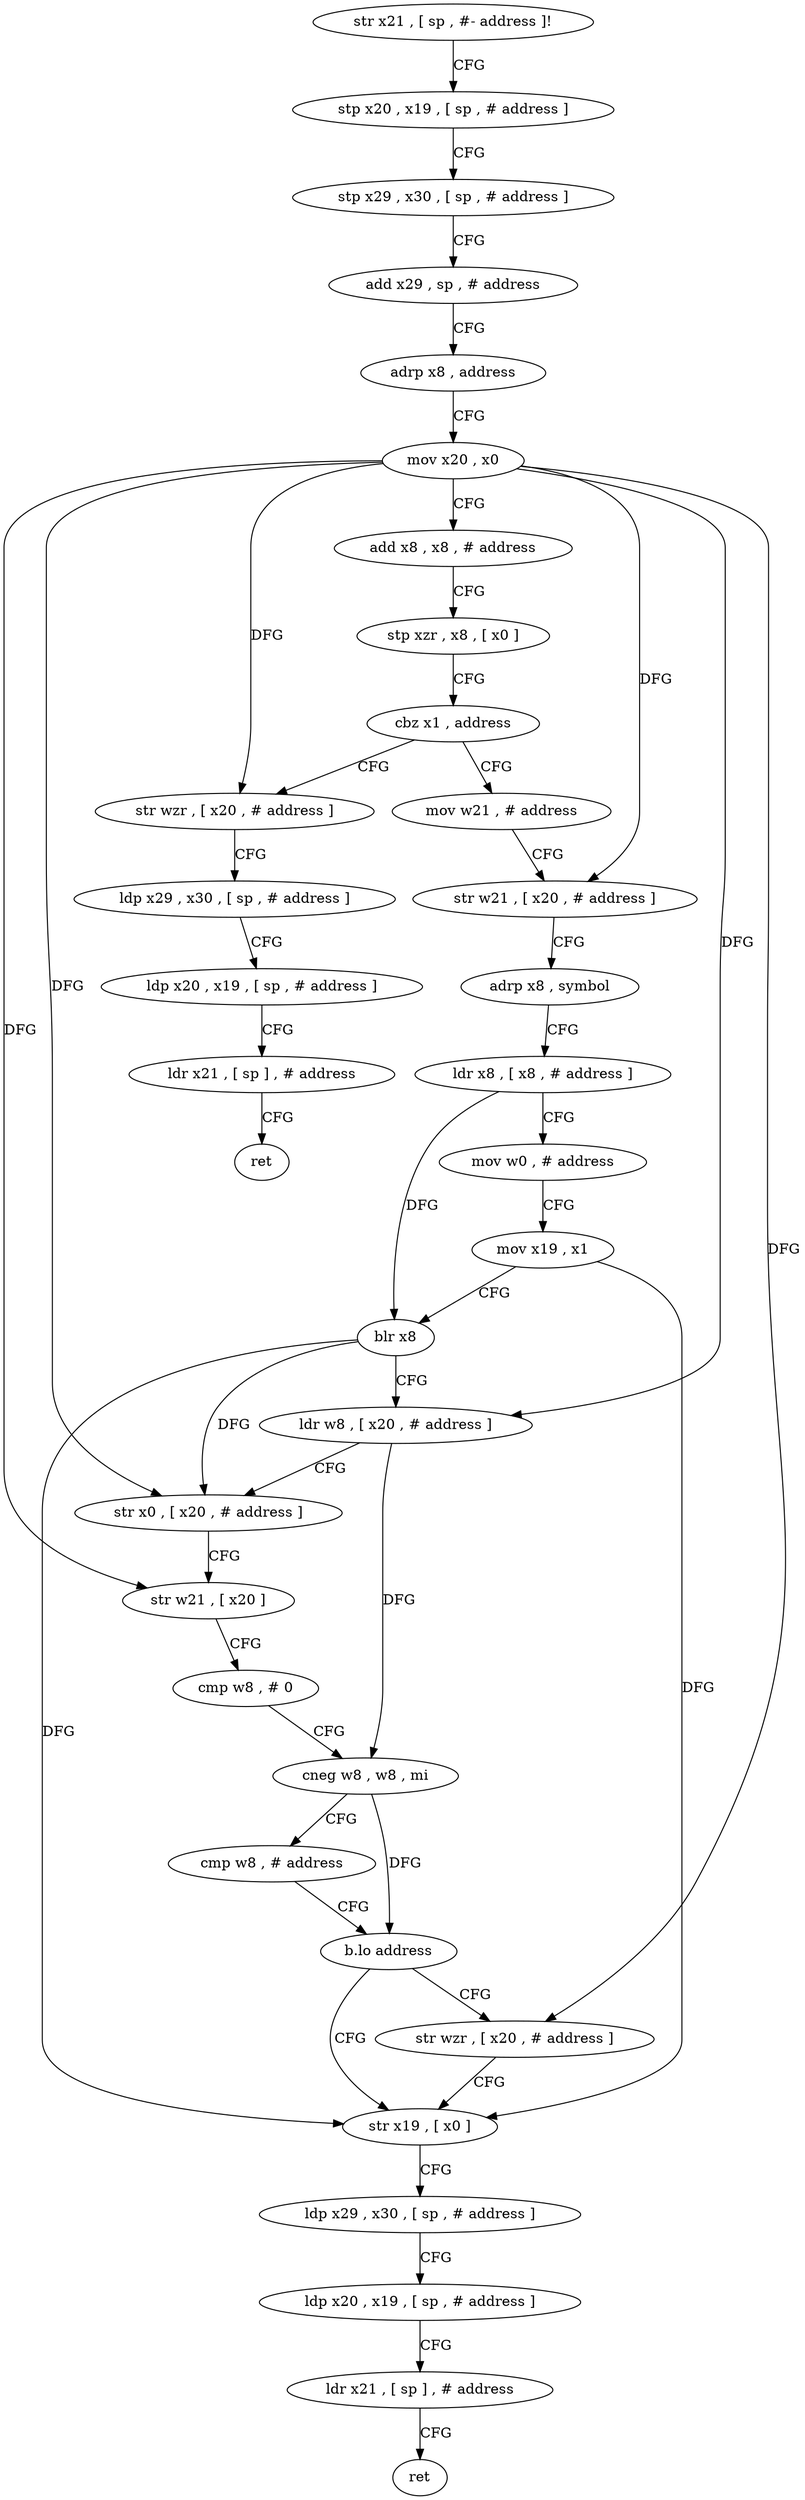 digraph "func" {
"4228420" [label = "str x21 , [ sp , #- address ]!" ]
"4228424" [label = "stp x20 , x19 , [ sp , # address ]" ]
"4228428" [label = "stp x29 , x30 , [ sp , # address ]" ]
"4228432" [label = "add x29 , sp , # address" ]
"4228436" [label = "adrp x8 , address" ]
"4228440" [label = "mov x20 , x0" ]
"4228444" [label = "add x8 , x8 , # address" ]
"4228448" [label = "stp xzr , x8 , [ x0 ]" ]
"4228452" [label = "cbz x1 , address" ]
"4228536" [label = "str wzr , [ x20 , # address ]" ]
"4228456" [label = "mov w21 , # address" ]
"4228540" [label = "ldp x29 , x30 , [ sp , # address ]" ]
"4228544" [label = "ldp x20 , x19 , [ sp , # address ]" ]
"4228548" [label = "ldr x21 , [ sp ] , # address" ]
"4228552" [label = "ret" ]
"4228460" [label = "str w21 , [ x20 , # address ]" ]
"4228464" [label = "adrp x8 , symbol" ]
"4228468" [label = "ldr x8 , [ x8 , # address ]" ]
"4228472" [label = "mov w0 , # address" ]
"4228476" [label = "mov x19 , x1" ]
"4228480" [label = "blr x8" ]
"4228484" [label = "ldr w8 , [ x20 , # address ]" ]
"4228488" [label = "str x0 , [ x20 , # address ]" ]
"4228492" [label = "str w21 , [ x20 ]" ]
"4228496" [label = "cmp w8 , # 0" ]
"4228500" [label = "cneg w8 , w8 , mi" ]
"4228504" [label = "cmp w8 , # address" ]
"4228508" [label = "b.lo address" ]
"4228516" [label = "str x19 , [ x0 ]" ]
"4228512" [label = "str wzr , [ x20 , # address ]" ]
"4228520" [label = "ldp x29 , x30 , [ sp , # address ]" ]
"4228524" [label = "ldp x20 , x19 , [ sp , # address ]" ]
"4228528" [label = "ldr x21 , [ sp ] , # address" ]
"4228532" [label = "ret" ]
"4228420" -> "4228424" [ label = "CFG" ]
"4228424" -> "4228428" [ label = "CFG" ]
"4228428" -> "4228432" [ label = "CFG" ]
"4228432" -> "4228436" [ label = "CFG" ]
"4228436" -> "4228440" [ label = "CFG" ]
"4228440" -> "4228444" [ label = "CFG" ]
"4228440" -> "4228536" [ label = "DFG" ]
"4228440" -> "4228460" [ label = "DFG" ]
"4228440" -> "4228484" [ label = "DFG" ]
"4228440" -> "4228488" [ label = "DFG" ]
"4228440" -> "4228492" [ label = "DFG" ]
"4228440" -> "4228512" [ label = "DFG" ]
"4228444" -> "4228448" [ label = "CFG" ]
"4228448" -> "4228452" [ label = "CFG" ]
"4228452" -> "4228536" [ label = "CFG" ]
"4228452" -> "4228456" [ label = "CFG" ]
"4228536" -> "4228540" [ label = "CFG" ]
"4228456" -> "4228460" [ label = "CFG" ]
"4228540" -> "4228544" [ label = "CFG" ]
"4228544" -> "4228548" [ label = "CFG" ]
"4228548" -> "4228552" [ label = "CFG" ]
"4228460" -> "4228464" [ label = "CFG" ]
"4228464" -> "4228468" [ label = "CFG" ]
"4228468" -> "4228472" [ label = "CFG" ]
"4228468" -> "4228480" [ label = "DFG" ]
"4228472" -> "4228476" [ label = "CFG" ]
"4228476" -> "4228480" [ label = "CFG" ]
"4228476" -> "4228516" [ label = "DFG" ]
"4228480" -> "4228484" [ label = "CFG" ]
"4228480" -> "4228488" [ label = "DFG" ]
"4228480" -> "4228516" [ label = "DFG" ]
"4228484" -> "4228488" [ label = "CFG" ]
"4228484" -> "4228500" [ label = "DFG" ]
"4228488" -> "4228492" [ label = "CFG" ]
"4228492" -> "4228496" [ label = "CFG" ]
"4228496" -> "4228500" [ label = "CFG" ]
"4228500" -> "4228504" [ label = "CFG" ]
"4228500" -> "4228508" [ label = "DFG" ]
"4228504" -> "4228508" [ label = "CFG" ]
"4228508" -> "4228516" [ label = "CFG" ]
"4228508" -> "4228512" [ label = "CFG" ]
"4228516" -> "4228520" [ label = "CFG" ]
"4228512" -> "4228516" [ label = "CFG" ]
"4228520" -> "4228524" [ label = "CFG" ]
"4228524" -> "4228528" [ label = "CFG" ]
"4228528" -> "4228532" [ label = "CFG" ]
}
